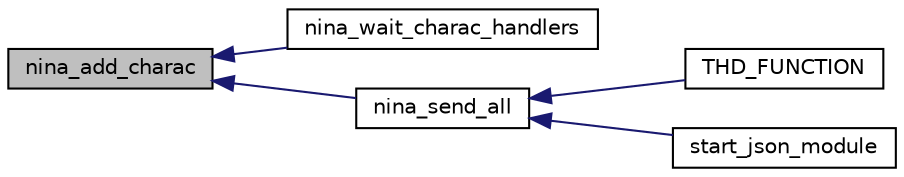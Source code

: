 digraph "nina_add_charac"
{
  edge [fontname="Helvetica",fontsize="10",labelfontname="Helvetica",labelfontsize="10"];
  node [fontname="Helvetica",fontsize="10",shape=record];
  rankdir="LR";
  Node1 [label="nina_add_charac",height=0.2,width=0.4,color="black", fillcolor="grey75", style="filled", fontcolor="black"];
  Node1 -> Node2 [dir="back",color="midnightblue",fontsize="10",style="solid",fontname="Helvetica"];
  Node2 [label="nina_wait_charac_handlers",height=0.2,width=0.4,color="black", fillcolor="white", style="filled",URL="$group___n_i_n_a-_b3.html#ga7eb0abc29b3ab97ed10ea0b79239421b"];
  Node1 -> Node3 [dir="back",color="midnightblue",fontsize="10",style="solid",fontname="Helvetica"];
  Node3 [label="nina_send_all",height=0.2,width=0.4,color="black", fillcolor="white", style="filled",URL="$group___n_i_n_a-_b3.html#ga029f182f3676638abcccbc9b8a126082",tooltip="Sends all data to peer. "];
  Node3 -> Node4 [dir="back",color="midnightblue",fontsize="10",style="solid",fontname="Helvetica"];
  Node4 [label="THD_FUNCTION",height=0.2,width=0.4,color="black", fillcolor="white", style="filled",URL="$group___n_i_n_a-_b3.html#gad52af452b149d6bb8287bf400931af28",tooltip="Thread with nina and state machine initialisation. "];
  Node3 -> Node5 [dir="back",color="midnightblue",fontsize="10",style="solid",fontname="Helvetica"];
  Node5 [label="start_json_module",height=0.2,width=0.4,color="black", fillcolor="white", style="filled",URL="$group___s_h_e_l_l.html#ga94adf30e56c9e48af192da843e45100c",tooltip="Starting shell thread. "];
}

